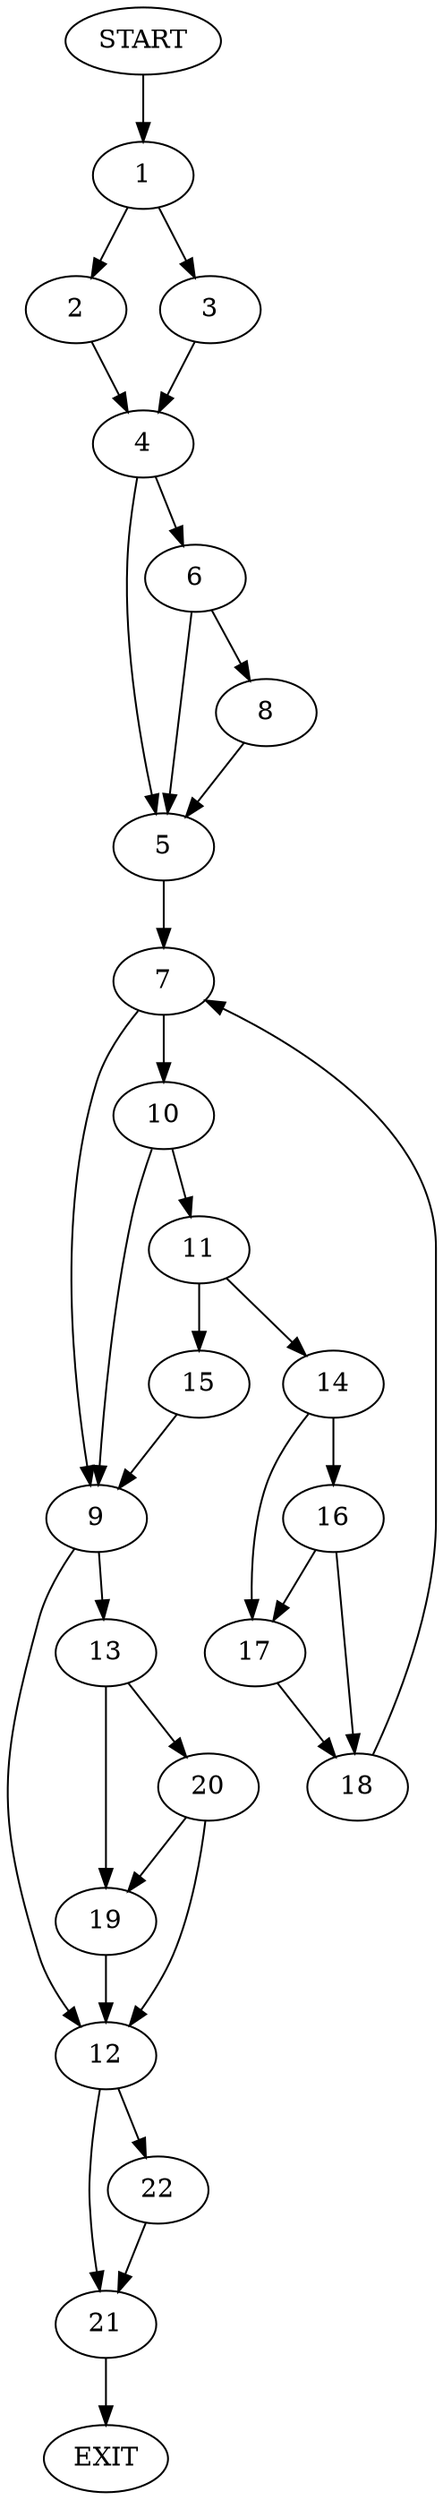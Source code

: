 digraph {
0 [label="START"]
23 [label="EXIT"]
0 -> 1
1 -> 2
1 -> 3
3 -> 4
2 -> 4
4 -> 5
4 -> 6
5 -> 7
6 -> 5
6 -> 8
8 -> 5
7 -> 9
7 -> 10
10 -> 9
10 -> 11
9 -> 12
9 -> 13
11 -> 14
11 -> 15
14 -> 16
14 -> 17
15 -> 9
17 -> 18
16 -> 17
16 -> 18
18 -> 7
13 -> 19
13 -> 20
12 -> 21
12 -> 22
20 -> 19
20 -> 12
19 -> 12
21 -> 23
22 -> 21
}
